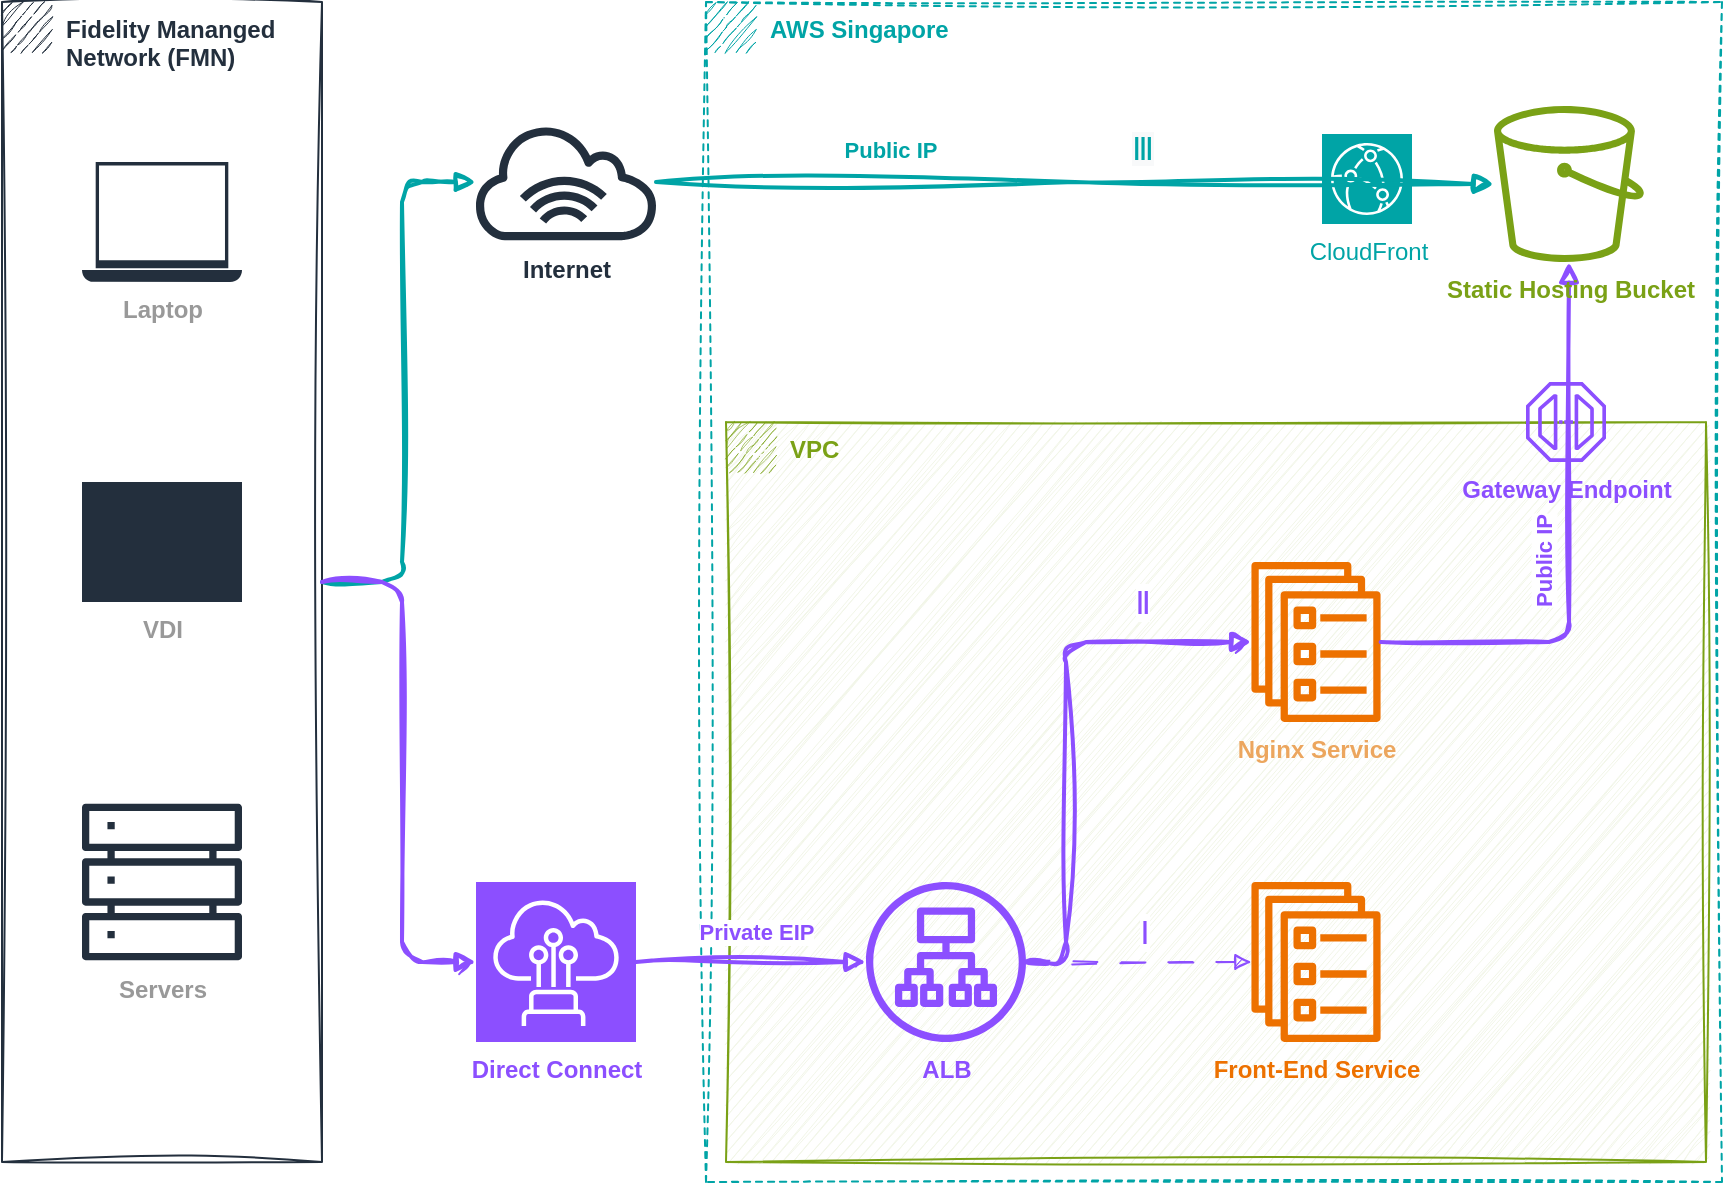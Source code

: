 <mxfile version="27.0.1">
  <diagram name="第 1 页" id="dTVFixLPCWqq3Uhtt8Iw">
    <mxGraphModel dx="1426" dy="811" grid="1" gridSize="10" guides="1" tooltips="1" connect="1" arrows="1" fold="1" page="1" pageScale="1" pageWidth="827" pageHeight="1169" math="0" shadow="0">
      <root>
        <mxCell id="0" />
        <mxCell id="1" parent="0" />
        <mxCell id="RwlgTqlIwdwXNtscQH5a-1" value="&lt;font style=&quot;color: rgb(35, 47, 61);&quot;&gt;&lt;b style=&quot;&quot;&gt;Fidelity Mananged Network (FMN)&lt;/b&gt;&lt;/font&gt;" style="points=[[0,0],[0.25,0],[0.5,0],[0.75,0],[1,0],[1,0.25],[1,0.5],[1,0.75],[1,1],[0.75,1],[0.5,1],[0.25,1],[0,1],[0,0.75],[0,0.5],[0,0.25]];outlineConnect=0;html=1;whiteSpace=wrap;fontSize=12;fontStyle=0;container=1;pointerEvents=0;collapsible=0;recursiveResize=0;shape=mxgraph.aws4.group;grIcon=mxgraph.aws4.group_corporate_data_center;fillColor=none;verticalAlign=top;align=left;spacingLeft=30;dashed=0;sketch=1;curveFitting=1;jiggle=2;strokeColor=#232F3D;" parent="1" vertex="1">
          <mxGeometry x="200" y="120" width="160" height="580" as="geometry" />
        </mxCell>
        <mxCell id="RwlgTqlIwdwXNtscQH5a-16" value="&lt;font style=&quot;color: rgb(153, 153, 153);&quot;&gt;&lt;b&gt;Servers&lt;/b&gt;&lt;/font&gt;" style="sketch=0;outlineConnect=0;fontColor=#232F3E;gradientColor=none;fillColor=#232F3D;strokeColor=none;verticalLabelPosition=bottom;verticalAlign=top;align=center;html=1;fontSize=12;fontStyle=0;aspect=fixed;pointerEvents=1;shape=mxgraph.aws4.servers;strokeWidth=1;" parent="RwlgTqlIwdwXNtscQH5a-1" vertex="1">
          <mxGeometry x="40" y="400" width="80" height="80" as="geometry" />
        </mxCell>
        <mxCell id="RwlgTqlIwdwXNtscQH5a-19" value="&lt;font style=&quot;color: rgb(153, 153, 153);&quot;&gt;&lt;b&gt;VDI&lt;/b&gt;&lt;/font&gt;" style="sketch=1;verticalLabelPosition=bottom;sketch=0;aspect=fixed;html=1;verticalAlign=top;strokeColor=none;fillColor=#232F3D;align=center;outlineConnect=0;pointerEvents=1;shape=mxgraph.citrix2.desktop;curveFitting=1;jiggle=2;" parent="RwlgTqlIwdwXNtscQH5a-1" vertex="1">
          <mxGeometry x="40" y="240" width="80" height="60" as="geometry" />
        </mxCell>
        <mxCell id="RwlgTqlIwdwXNtscQH5a-23" value="&lt;font style=&quot;color: rgb(153, 153, 153);&quot;&gt;&lt;b&gt;Laptop&lt;/b&gt;&lt;/font&gt;" style="sketch=0;pointerEvents=1;shadow=0;dashed=0;html=1;strokeColor=none;fillColor=#232F3D;aspect=fixed;labelPosition=center;verticalLabelPosition=bottom;verticalAlign=top;align=center;outlineConnect=0;shape=mxgraph.vvd.laptop;" parent="RwlgTqlIwdwXNtscQH5a-1" vertex="1">
          <mxGeometry x="40" y="80" width="80" height="60" as="geometry" />
        </mxCell>
        <mxCell id="RwlgTqlIwdwXNtscQH5a-2" value="&lt;b&gt;&lt;font style=&quot;color: rgb(0, 164, 166);&quot;&gt;AWS Singapore&lt;/font&gt;&lt;/b&gt;" style="points=[[0,0],[0.25,0],[0.5,0],[0.75,0],[1,0],[1,0.25],[1,0.5],[1,0.75],[1,1],[0.75,1],[0.5,1],[0.25,1],[0,1],[0,0.75],[0,0.5],[0,0.25]];outlineConnect=0;html=1;whiteSpace=wrap;fontSize=12;fontStyle=0;container=1;pointerEvents=0;collapsible=0;recursiveResize=0;shape=mxgraph.aws4.group;grIcon=mxgraph.aws4.group_region;strokeColor=#00A4A6;fillColor=none;verticalAlign=top;align=left;spacingLeft=30;dashed=1;sketch=1;curveFitting=1;jiggle=2;" parent="1" vertex="1">
          <mxGeometry x="552" y="120" width="508" height="590" as="geometry" />
        </mxCell>
        <mxCell id="RwlgTqlIwdwXNtscQH5a-26" value="&lt;b&gt;&lt;font style=&quot;color: rgb(122, 161, 22);&quot;&gt;VPC&lt;/font&gt;&lt;/b&gt;" style="points=[[0,0],[0.25,0],[0.5,0],[0.75,0],[1,0],[1,0.25],[1,0.5],[1,0.75],[1,1],[0.75,1],[0.5,1],[0.25,1],[0,1],[0,0.75],[0,0.5],[0,0.25]];outlineConnect=0;html=1;whiteSpace=wrap;fontSize=12;fontStyle=0;container=1;pointerEvents=0;collapsible=0;recursiveResize=0;shape=mxgraph.aws4.group;grIcon=mxgraph.aws4.group_vpc2;strokeColor=#7AA116;fillColor=#F2F6E8;verticalAlign=top;align=left;spacingLeft=30;dashed=0;sketch=1;curveFitting=1;jiggle=2;" parent="RwlgTqlIwdwXNtscQH5a-2" vertex="1">
          <mxGeometry x="10" y="210" width="490" height="370" as="geometry" />
        </mxCell>
        <mxCell id="RwlgTqlIwdwXNtscQH5a-38" value="&lt;font style=&quot;color: rgb(140, 79, 255);&quot;&gt;&lt;b style=&quot;&quot;&gt;ALB&lt;/b&gt;&lt;/font&gt;" style="sketch=0;outlineConnect=0;fontColor=#232F3E;gradientColor=none;fillColor=#8C4FFF;strokeColor=none;dashed=0;verticalLabelPosition=bottom;verticalAlign=top;align=center;html=1;fontSize=12;fontStyle=0;aspect=fixed;pointerEvents=1;shape=mxgraph.aws4.application_load_balancer;" parent="RwlgTqlIwdwXNtscQH5a-26" vertex="1">
          <mxGeometry x="70" y="230" width="80" height="80" as="geometry" />
        </mxCell>
        <mxCell id="RwlgTqlIwdwXNtscQH5a-40" value="&lt;font style=&quot;color: rgb(237, 113, 0);&quot;&gt;&lt;b style=&quot;&quot;&gt;Front-End Service&lt;/b&gt;&lt;/font&gt;" style="sketch=0;outlineConnect=0;fontColor=#232F3E;gradientColor=none;fillColor=#ED7100;strokeColor=none;dashed=0;verticalLabelPosition=bottom;verticalAlign=top;align=center;html=1;fontSize=12;fontStyle=0;aspect=fixed;pointerEvents=1;shape=mxgraph.aws4.ecs_service;" parent="RwlgTqlIwdwXNtscQH5a-26" vertex="1">
          <mxGeometry x="260" y="230" width="70" height="80" as="geometry" />
        </mxCell>
        <mxCell id="RwlgTqlIwdwXNtscQH5a-42" value="&lt;font style=&quot;color: rgb(236, 166, 94);&quot;&gt;&lt;b style=&quot;&quot;&gt;Nginx Service&lt;/b&gt;&lt;/font&gt;" style="outlineConnect=0;fontColor=#232F3E;gradientColor=none;fillColor=#ED7100;strokeColor=default;dashed=0;verticalLabelPosition=bottom;verticalAlign=top;align=center;html=1;fontSize=12;fontStyle=0;aspect=fixed;pointerEvents=1;shape=mxgraph.aws4.ecs_service;fillStyle=auto;" parent="RwlgTqlIwdwXNtscQH5a-26" vertex="1">
          <mxGeometry x="260" y="70" width="70" height="80" as="geometry" />
        </mxCell>
        <mxCell id="RwlgTqlIwdwXNtscQH5a-50" value="" style="edgeStyle=orthogonalEdgeStyle;html=1;endArrow=block;elbow=vertical;startArrow=none;endFill=1;strokeColor=#8C4FFF;rounded=0;strokeWidth=1;curved=1;dashed=1;shadow=0;sketch=1;curveFitting=1;jiggle=2;dashPattern=12 12;" parent="RwlgTqlIwdwXNtscQH5a-26" source="RwlgTqlIwdwXNtscQH5a-38" target="RwlgTqlIwdwXNtscQH5a-40" edge="1">
          <mxGeometry width="100" relative="1" as="geometry">
            <mxPoint x="170" y="120" as="sourcePoint" />
            <mxPoint x="270" y="120" as="targetPoint" />
          </mxGeometry>
        </mxCell>
        <mxCell id="RwlgTqlIwdwXNtscQH5a-58" value="&lt;span style=&quot;font-family: sans-serif; font-size: 16px; text-align: left; text-wrap-mode: wrap;&quot;&gt;&lt;font style=&quot;color: rgb(140, 79, 255);&quot;&gt;Ⅰ&lt;/font&gt;&lt;/span&gt;" style="edgeLabel;html=1;align=center;verticalAlign=middle;resizable=0;points=[];" parent="RwlgTqlIwdwXNtscQH5a-50" vertex="1" connectable="0">
          <mxGeometry x="0.053" y="4" relative="1" as="geometry">
            <mxPoint x="-1" y="-11" as="offset" />
          </mxGeometry>
        </mxCell>
        <mxCell id="RwlgTqlIwdwXNtscQH5a-51" value="" style="edgeStyle=orthogonalEdgeStyle;html=1;endArrow=block;elbow=vertical;startArrow=none;endFill=1;strokeColor=#8C4FFF;rounded=1;strokeWidth=2;curved=0;shadow=0;sketch=1;curveFitting=1;jiggle=2;fillColor=#d5e8d4;" parent="RwlgTqlIwdwXNtscQH5a-26" source="RwlgTqlIwdwXNtscQH5a-38" target="RwlgTqlIwdwXNtscQH5a-42" edge="1">
          <mxGeometry width="100" relative="1" as="geometry">
            <mxPoint x="160" y="150" as="sourcePoint" />
            <mxPoint x="260" y="150" as="targetPoint" />
            <Array as="points">
              <mxPoint x="170" y="270" />
              <mxPoint x="170" y="110" />
            </Array>
          </mxGeometry>
        </mxCell>
        <mxCell id="RwlgTqlIwdwXNtscQH5a-59" value="&lt;span style=&quot;font-family: sans-serif; font-size: 16px; text-align: left; text-wrap-mode: wrap;&quot;&gt;&lt;font style=&quot;color: rgb(140, 79, 255);&quot;&gt;Ⅱ&lt;/font&gt;&lt;/span&gt;" style="edgeLabel;html=1;align=center;verticalAlign=middle;resizable=0;points=[];fontColor=#B286DF;" parent="RwlgTqlIwdwXNtscQH5a-51" vertex="1" connectable="0">
          <mxGeometry x="0.429" relative="1" as="geometry">
            <mxPoint x="23" y="-20" as="offset" />
          </mxGeometry>
        </mxCell>
        <mxCell id="RwlgTqlIwdwXNtscQH5a-53" value="" style="edgeStyle=orthogonalEdgeStyle;html=1;endArrow=block;elbow=vertical;startArrow=none;endFill=1;strokeColor=#8C4FFF;rounded=1;strokeWidth=2;curved=0;shadow=0;sketch=1;curveFitting=1;jiggle=2;fillColor=#d5e8d4;gradientColor=#97d077;" parent="RwlgTqlIwdwXNtscQH5a-2" source="RwlgTqlIwdwXNtscQH5a-42" target="RwlgTqlIwdwXNtscQH5a-70" edge="1">
          <mxGeometry width="100" relative="1" as="geometry">
            <mxPoint x="480" y="390" as="sourcePoint" />
            <mxPoint x="520" y="130" as="targetPoint" />
          </mxGeometry>
        </mxCell>
        <mxCell id="RwlgTqlIwdwXNtscQH5a-62" value="&lt;font style=&quot;color: rgb(140, 79, 255);&quot;&gt;&lt;span&gt;Public IP&lt;/span&gt;&lt;/font&gt;" style="edgeLabel;html=1;align=center;verticalAlign=middle;resizable=0;points=[];rotation=270;fontColor=#B286DF;fontStyle=1" parent="RwlgTqlIwdwXNtscQH5a-53" vertex="1" connectable="0">
          <mxGeometry x="0.134" y="-2" relative="1" as="geometry">
            <mxPoint x="-15" y="27" as="offset" />
          </mxGeometry>
        </mxCell>
        <mxCell id="RwlgTqlIwdwXNtscQH5a-39" value="&lt;font style=&quot;color: rgb(140, 79, 255);&quot;&gt;&lt;b style=&quot;&quot;&gt;Gateway Endpoint&lt;/b&gt;&lt;/font&gt;&lt;div&gt;&lt;br&gt;&lt;/div&gt;" style="sketch=0;outlineConnect=0;fontColor=#232F3E;gradientColor=none;fillColor=#8C4FFF;strokeColor=none;dashed=0;verticalLabelPosition=bottom;verticalAlign=top;align=center;html=1;fontSize=12;fontStyle=0;aspect=fixed;pointerEvents=1;shape=mxgraph.aws4.endpoint;" parent="RwlgTqlIwdwXNtscQH5a-2" vertex="1">
          <mxGeometry x="410" y="190" width="40" height="40" as="geometry" />
        </mxCell>
        <mxCell id="RwlgTqlIwdwXNtscQH5a-70" value="&lt;span&gt;&lt;b style=&quot;&quot;&gt;&lt;font style=&quot;color: rgb(122, 161, 22);&quot;&gt;Static Hosting Bucket&lt;/font&gt;&lt;/b&gt;&lt;/span&gt;" style="sketch=0;outlineConnect=0;fontColor=#232F3E;gradientColor=none;fillColor=#7AA116;strokeColor=none;dashed=0;verticalLabelPosition=bottom;verticalAlign=top;align=center;html=1;fontSize=12;fontStyle=0;aspect=fixed;pointerEvents=1;shape=mxgraph.aws4.bucket;" parent="RwlgTqlIwdwXNtscQH5a-2" vertex="1">
          <mxGeometry x="394" y="52" width="75" height="78" as="geometry" />
        </mxCell>
        <mxCell id="YDn-UxqQ0qau8v8FdMIM-1" value="&lt;font style=&quot;color: rgb(0, 164, 166);&quot;&gt;CloudFront&lt;/font&gt;" style="points=[[0,0,0],[0.25,0,0],[0.5,0,0],[0.75,0,0],[1,0,0],[0,1,0],[0.25,1,0],[0.5,1,0],[0.75,1,0],[1,1,0],[0,0.25,0],[0,0.5,0],[0,0.75,0],[1,0.25,0],[1,0.5,0],[1,0.75,0]];outlineConnect=0;fontColor=#232F3E;fillColor=#00A4A6;strokeColor=#ffffff;dashed=0;verticalLabelPosition=bottom;verticalAlign=top;align=center;html=1;fontSize=12;fontStyle=0;aspect=fixed;shape=mxgraph.aws4.resourceIcon;resIcon=mxgraph.aws4.cloudfront;" parent="RwlgTqlIwdwXNtscQH5a-2" vertex="1">
          <mxGeometry x="308" y="66" width="45" height="45" as="geometry" />
        </mxCell>
        <mxCell id="RwlgTqlIwdwXNtscQH5a-15" value="&lt;b&gt;&lt;font style=&quot;color: rgb(35, 47, 61);&quot;&gt;Internet&lt;/font&gt;&lt;/b&gt;" style="sketch=0;outlineConnect=0;fontColor=#232F3E;gradientColor=none;fillColor=#232F3D;strokeColor=none;dashed=0;verticalLabelPosition=bottom;verticalAlign=top;align=center;html=1;fontSize=12;fontStyle=0;aspect=fixed;pointerEvents=1;shape=mxgraph.aws4.internet_alt1;fillStyle=auto;" parent="1" vertex="1">
          <mxGeometry x="437" y="180" width="90" height="60" as="geometry" />
        </mxCell>
        <mxCell id="RwlgTqlIwdwXNtscQH5a-24" value="&lt;font style=&quot;color: rgb(140, 79, 255);&quot;&gt;&lt;b style=&quot;&quot;&gt;Direct Connect&lt;/b&gt;&lt;/font&gt;" style="points=[[0,0,0],[0.25,0,0],[0.5,0,0],[0.75,0,0],[1,0,0],[0,1,0],[0.25,1,0],[0.5,1,0],[0.75,1,0],[1,1,0],[0,0.25,0],[0,0.5,0],[0,0.75,0],[1,0.25,0],[1,0.5,0],[1,0.75,0]];outlineConnect=0;fontColor=#232F3E;fillColor=#8C4FFF;strokeColor=#ffffff;dashed=0;verticalLabelPosition=bottom;verticalAlign=top;align=center;html=1;fontSize=12;fontStyle=0;aspect=fixed;shape=mxgraph.aws4.resourceIcon;resIcon=mxgraph.aws4.direct_connect;" parent="1" vertex="1">
          <mxGeometry x="437" y="560" width="80" height="80" as="geometry" />
        </mxCell>
        <mxCell id="RwlgTqlIwdwXNtscQH5a-47" value="" style="edgeStyle=orthogonalEdgeStyle;html=1;endArrow=block;elbow=vertical;startArrow=none;endFill=1;strokeColor=#00A4A6;rounded=1;strokeWidth=2;curved=0;shadow=0;sketch=1;curveFitting=1;jiggle=2;fillColor=#dae8fc;" parent="1" source="RwlgTqlIwdwXNtscQH5a-1" target="RwlgTqlIwdwXNtscQH5a-15" edge="1">
          <mxGeometry width="100" relative="1" as="geometry">
            <mxPoint x="490" y="370" as="sourcePoint" />
            <mxPoint x="590" y="370" as="targetPoint" />
            <Array as="points">
              <mxPoint x="400" y="410" />
              <mxPoint x="400" y="210" />
            </Array>
          </mxGeometry>
        </mxCell>
        <mxCell id="RwlgTqlIwdwXNtscQH5a-48" value="" style="edgeStyle=orthogonalEdgeStyle;html=1;endArrow=block;elbow=vertical;startArrow=none;endFill=1;strokeColor=#8C4FFF;rounded=1;strokeWidth=2;curved=0;shadow=0;sketch=1;curveFitting=1;jiggle=2;fillColor=#d5e8d4;gradientColor=#97d077;" parent="1" source="RwlgTqlIwdwXNtscQH5a-1" target="RwlgTqlIwdwXNtscQH5a-24" edge="1">
          <mxGeometry width="100" relative="1" as="geometry">
            <mxPoint x="540" y="410" as="sourcePoint" />
            <mxPoint x="640" y="410" as="targetPoint" />
            <Array as="points">
              <mxPoint x="400" y="410" />
              <mxPoint x="400" y="600" />
            </Array>
          </mxGeometry>
        </mxCell>
        <mxCell id="RwlgTqlIwdwXNtscQH5a-49" value="" style="edgeStyle=orthogonalEdgeStyle;html=1;endArrow=block;elbow=vertical;startArrow=none;endFill=1;strokeColor=#8C4FFF;rounded=0;exitX=1;exitY=0.5;exitDx=0;exitDy=0;exitPerimeter=0;strokeWidth=2;fillColor=#d5e8d4;gradientColor=#97d077;sketch=1;curveFitting=1;jiggle=2;" parent="1" source="RwlgTqlIwdwXNtscQH5a-24" target="RwlgTqlIwdwXNtscQH5a-38" edge="1">
          <mxGeometry width="100" relative="1" as="geometry">
            <mxPoint x="790" y="500" as="sourcePoint" />
            <mxPoint x="750" y="599" as="targetPoint" />
          </mxGeometry>
        </mxCell>
        <mxCell id="RwlgTqlIwdwXNtscQH5a-56" value="&lt;font style=&quot;color: rgb(140, 79, 255);&quot;&gt;&lt;b&gt;Private EIP&lt;/b&gt;&lt;/font&gt;" style="edgeLabel;html=1;align=center;verticalAlign=middle;resizable=0;points=[];" parent="RwlgTqlIwdwXNtscQH5a-49" vertex="1" connectable="0">
          <mxGeometry x="-0.051" y="-1" relative="1" as="geometry">
            <mxPoint x="5" y="-16" as="offset" />
          </mxGeometry>
        </mxCell>
        <mxCell id="RwlgTqlIwdwXNtscQH5a-55" value="" style="edgeStyle=orthogonalEdgeStyle;html=1;endArrow=block;elbow=vertical;startArrow=none;endFill=1;strokeColor=#00A4A6;rounded=0;strokeWidth=2;jumpStyle=none;shadow=0;sketch=1;curveFitting=1;jiggle=2;flowAnimation=0;fillColor=#dae8fc;" parent="1" source="RwlgTqlIwdwXNtscQH5a-15" target="RwlgTqlIwdwXNtscQH5a-70" edge="1">
          <mxGeometry width="100" relative="1" as="geometry">
            <mxPoint x="790" y="210" as="sourcePoint" />
            <mxPoint x="1032" y="210" as="targetPoint" />
          </mxGeometry>
        </mxCell>
        <mxCell id="RwlgTqlIwdwXNtscQH5a-57" value="&lt;font style=&quot;&quot;&gt;Public IP&lt;/font&gt;" style="edgeLabel;html=1;align=center;verticalAlign=middle;resizable=0;points=[];fontColor=#00A4A6;fontStyle=1" parent="RwlgTqlIwdwXNtscQH5a-55" vertex="1" connectable="0">
          <mxGeometry x="0.071" y="-2" relative="1" as="geometry">
            <mxPoint x="-107" y="-19" as="offset" />
          </mxGeometry>
        </mxCell>
        <mxCell id="RwlgTqlIwdwXNtscQH5a-60" value="&lt;span style=&quot;font-family: sans-serif; font-size: 16px; text-align: left; text-wrap-mode: wrap; background-color: rgb(248, 249, 250);&quot;&gt;Ⅲ&lt;/span&gt;" style="edgeLabel;html=1;align=center;verticalAlign=middle;resizable=0;points=[];fontColor=#00A4A6;" parent="RwlgTqlIwdwXNtscQH5a-55" vertex="1" connectable="0">
          <mxGeometry x="0.209" y="-2" relative="1" as="geometry">
            <mxPoint x="-10" y="-20" as="offset" />
          </mxGeometry>
        </mxCell>
      </root>
    </mxGraphModel>
  </diagram>
</mxfile>

